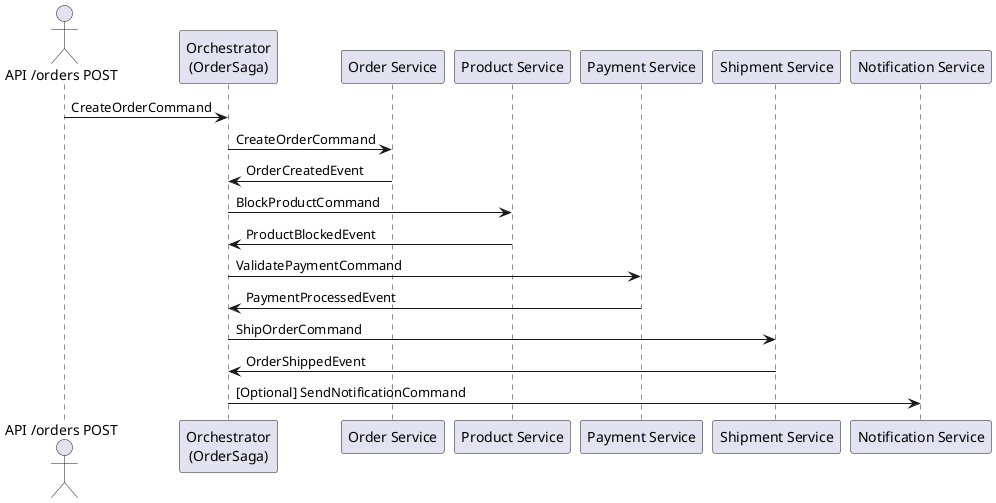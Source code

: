 @startuml
actor User as "API /orders POST"
participant Orchestrator as "Orchestrator\n(OrderSaga)"
participant "Order Service" as Order
participant "Product Service" as Product
participant "Payment Service" as Payment
participant "Shipment Service" as Shipment
participant "Notification Service" as Notification

User -> Orchestrator: CreateOrderCommand
Orchestrator -> Order: CreateOrderCommand
Order -> Orchestrator: OrderCreatedEvent
Orchestrator -> Product: BlockProductCommand
Product -> Orchestrator: ProductBlockedEvent
Orchestrator -> Payment: ValidatePaymentCommand
Payment -> Orchestrator: PaymentProcessedEvent
Orchestrator -> Shipment: ShipOrderCommand
Shipment -> Orchestrator: OrderShippedEvent

Orchestrator -> Notification: [Optional] SendNotificationCommand

@enduml
